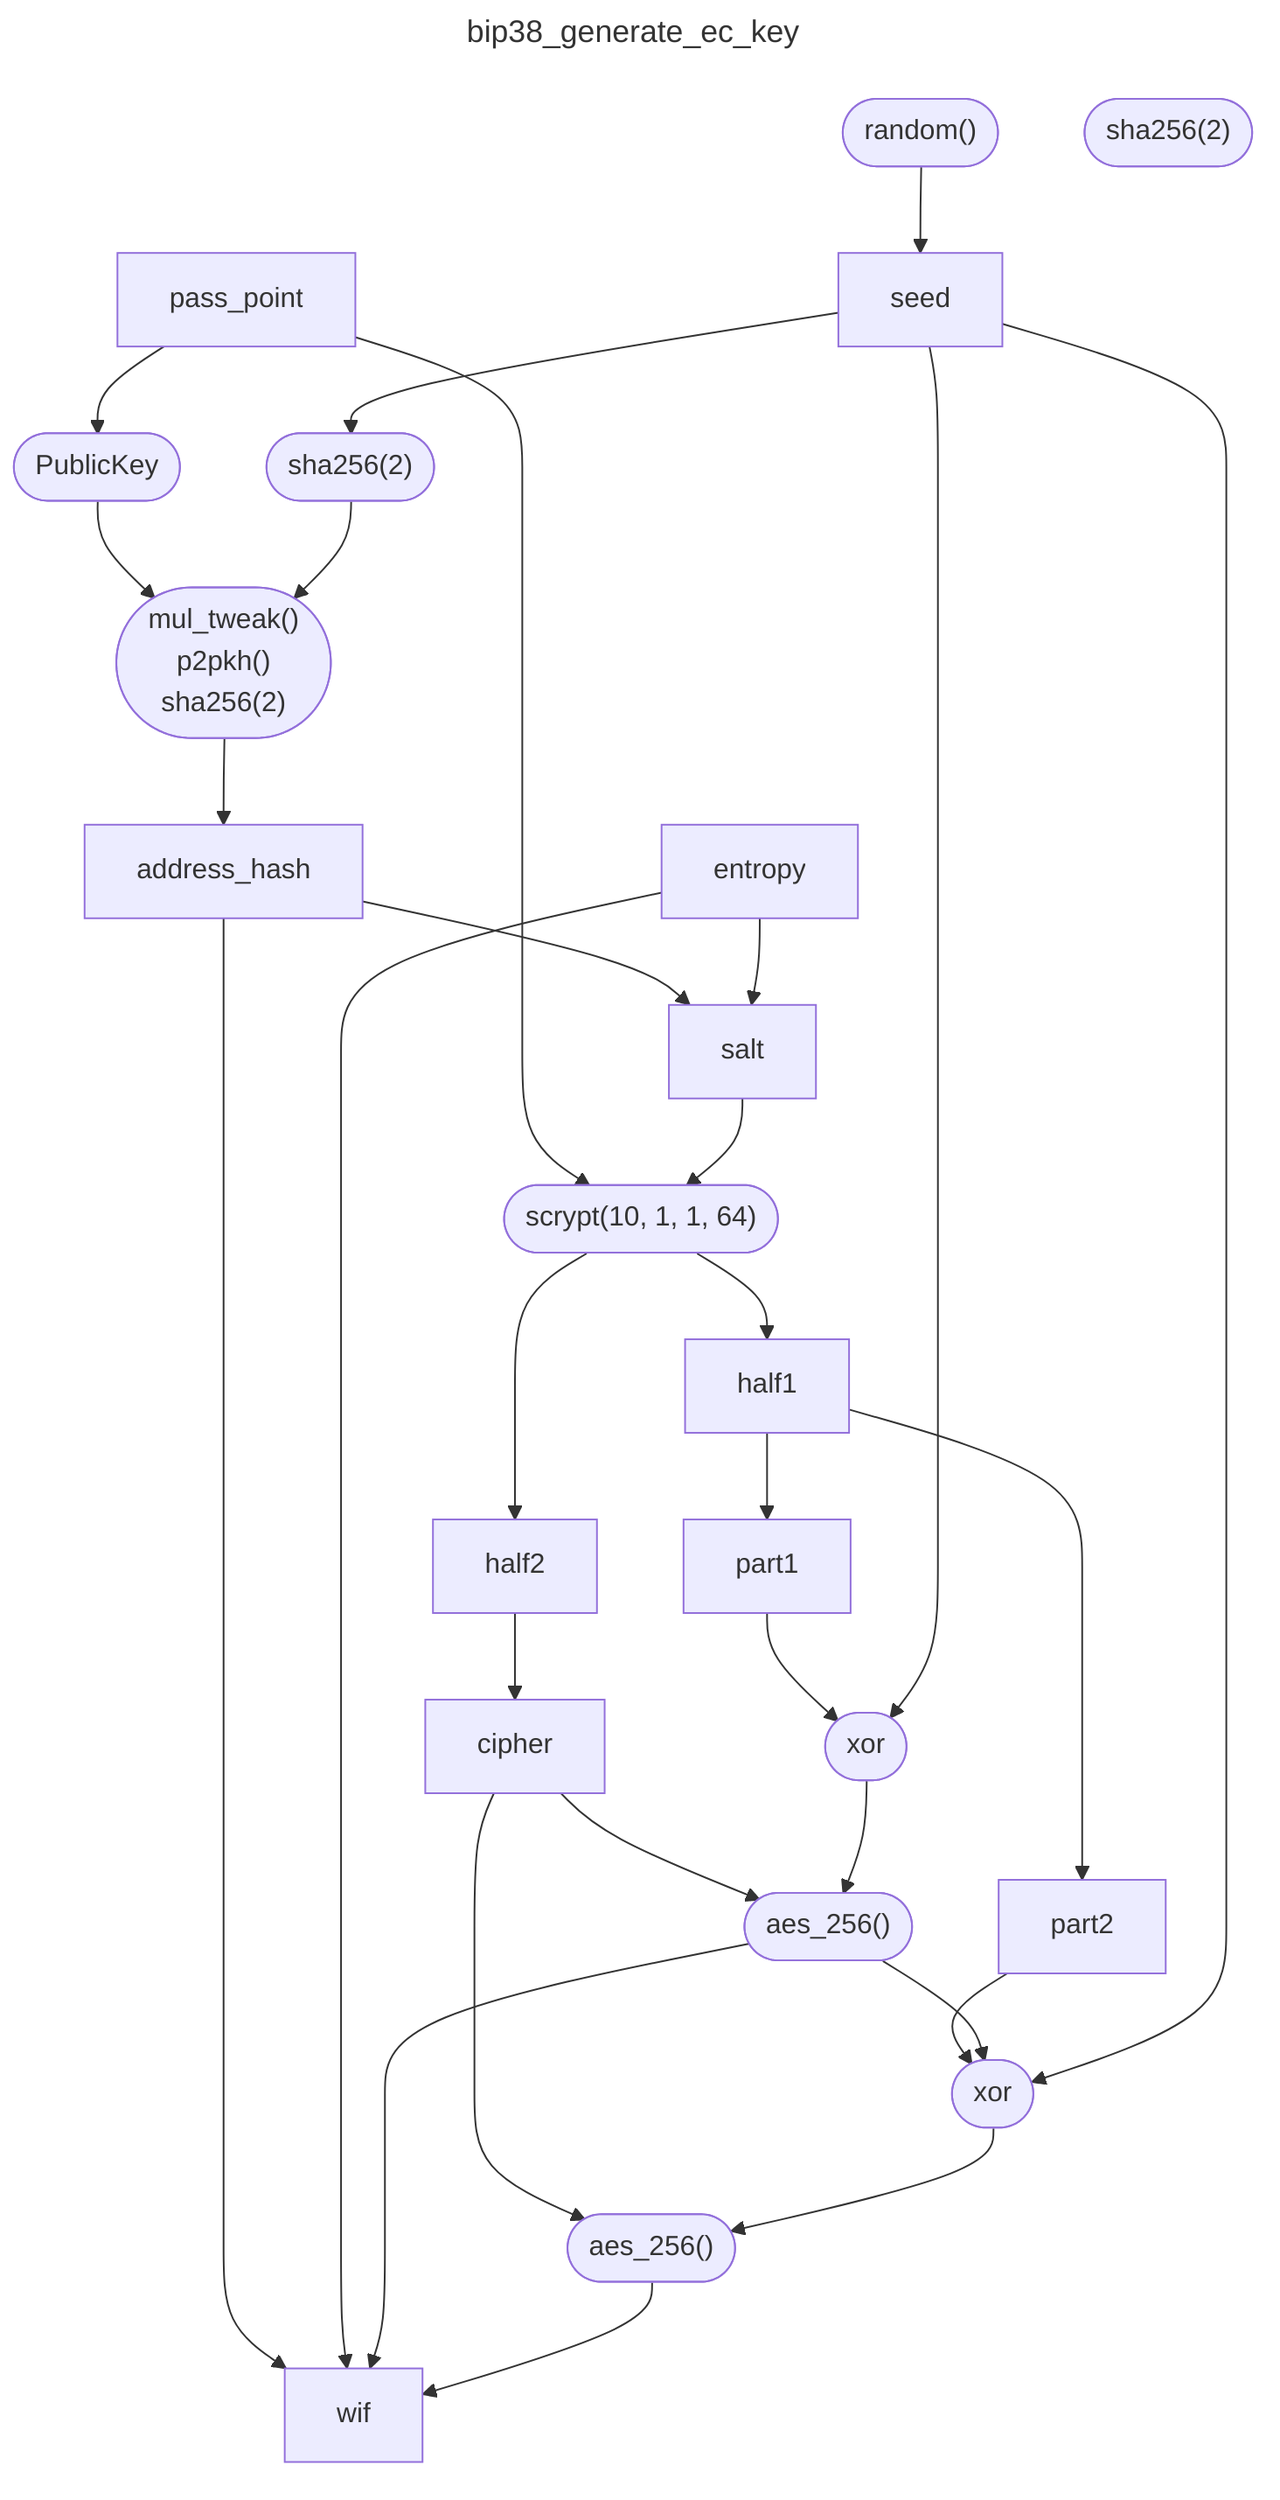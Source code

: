 ---
title: bip38_generate_ec_key
---
flowchart TD
    R(["random()"])
    sha256(["sha256(2)"])
    mul_tweak(["`
      mul_tweak()
      p2pkh()
      sha256(2)
    `"])
    R --> seed --> factor(["sha256(2)"])
    pass_point --> pub_key(["PublicKey"])
    pub_key & factor --> mul_tweak --> address_hash
    address_hash & entropy --> salt
    pass_point & salt --> scrypt_key(["scrypt(10, 1, 1, 64)"]) --> half1 & half2
    half2 --> cipher --> E1 & E2
    half1 --> part1 & part2
    part1 & seed --> X1(["xor"]) --> E1(["aes_256()"])
    part2 & E1 & seed --> X2(["xor"]) --> E2(["aes_256()"])

    address_hash & entropy & E1 & E2 --> wif